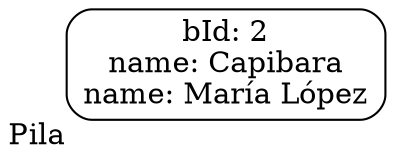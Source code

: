 digraph G {
            rankdir=LR;
            node[shape=Mrecord];
        Pila[xlabel="Pila" label="bId: 2\nname: Capibara\nname: María López\n"];
}